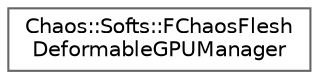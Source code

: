 digraph "Graphical Class Hierarchy"
{
 // INTERACTIVE_SVG=YES
 // LATEX_PDF_SIZE
  bgcolor="transparent";
  edge [fontname=Helvetica,fontsize=10,labelfontname=Helvetica,labelfontsize=10];
  node [fontname=Helvetica,fontsize=10,shape=box,height=0.2,width=0.4];
  rankdir="LR";
  Node0 [id="Node000000",label="Chaos::Softs::FChaosFlesh\lDeformableGPUManager",height=0.2,width=0.4,color="grey40", fillcolor="white", style="filled",URL="$d9/df2/classChaos_1_1Softs_1_1FChaosFleshDeformableGPUManager.html",tooltip=" "];
}
